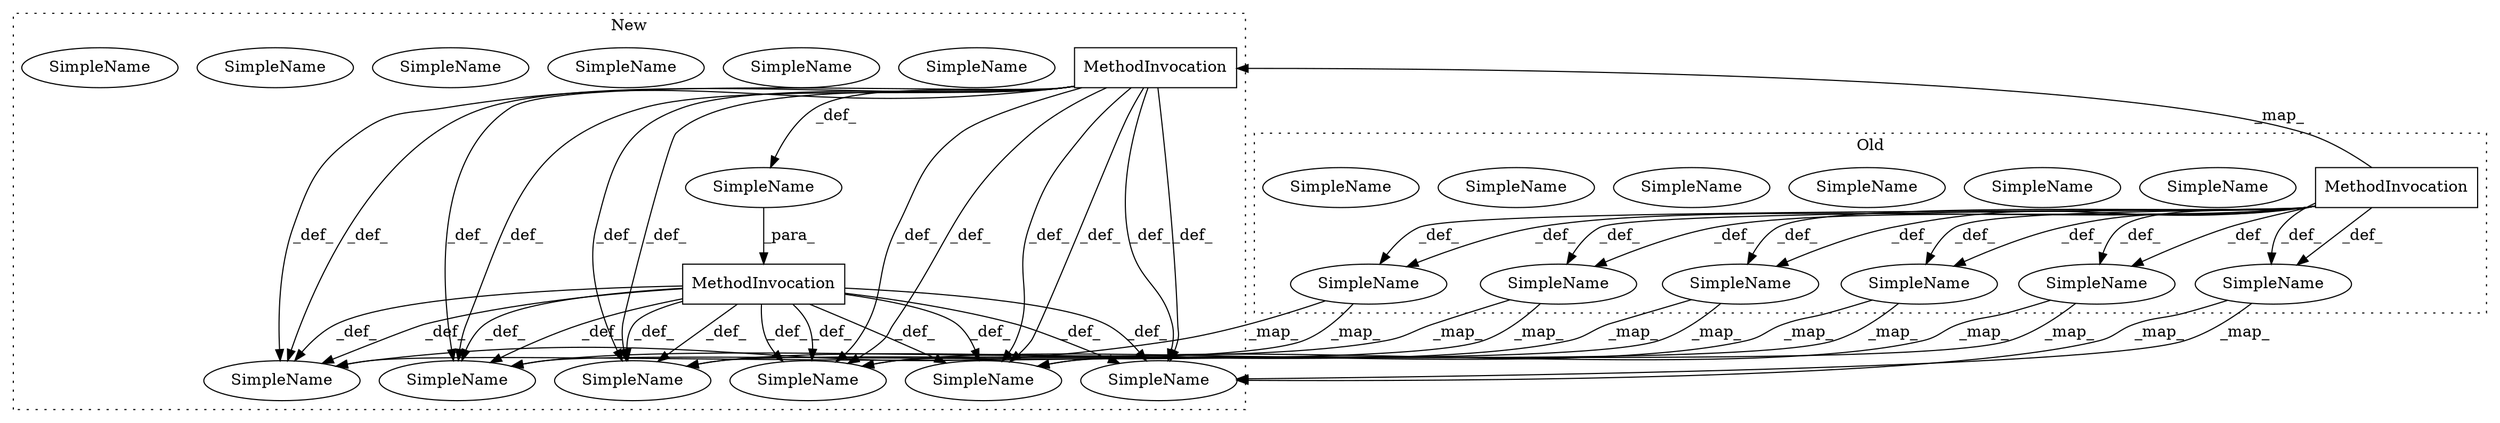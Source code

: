 digraph G {
subgraph cluster0 {
2 [label="MethodInvocation" a="32" s="1285" l="23" shape="box"];
4 [label="SimpleName" a="42" s="1534" l="10" shape="ellipse"];
5 [label="SimpleName" a="42" s="1004" l="6" shape="ellipse"];
10 [label="SimpleName" a="42" s="1620" l="15" shape="ellipse"];
11 [label="SimpleName" a="42" s="1534" l="10" shape="ellipse"];
13 [label="SimpleName" a="42" s="1724" l="5" shape="ellipse"];
14 [label="SimpleName" a="42" s="1407" l="5" shape="ellipse"];
15 [label="SimpleName" a="42" s="1724" l="5" shape="ellipse"];
16 [label="SimpleName" a="42" s="1407" l="5" shape="ellipse"];
25 [label="SimpleName" a="42" s="1620" l="15" shape="ellipse"];
26 [label="SimpleName" a="42" s="1004" l="6" shape="ellipse"];
27 [label="SimpleName" a="42" s="1797" l="2" shape="ellipse"];
28 [label="SimpleName" a="42" s="1797" l="2" shape="ellipse"];
label = "Old";
style="dotted";
}
subgraph cluster1 {
1 [label="MethodInvocation" a="32" s="1382" l="23" shape="box"];
3 [label="MethodInvocation" a="32" s="1365,1405" l="17,1" shape="box"];
6 [label="SimpleName" a="42" s="1822" l="5" shape="ellipse"];
7 [label="SimpleName" a="42" s="1632" l="10" shape="ellipse"];
8 [label="SimpleName" a="42" s="1895" l="2" shape="ellipse"];
9 [label="SimpleName" a="42" s="1822" l="5" shape="ellipse"];
12 [label="SimpleName" a="42" s="1632" l="10" shape="ellipse"];
17 [label="SimpleName" a="42" s="1505" l="5" shape="ellipse"];
18 [label="SimpleName" a="42" s="1718" l="15" shape="ellipse"];
19 [label="SimpleName" a="42" s="1505" l="5" shape="ellipse"];
20 [label="SimpleName" a="42" s="1895" l="2" shape="ellipse"];
21 [label="SimpleName" a="42" s="1048" l="6" shape="ellipse"];
22 [label="SimpleName" a="42" s="" l="" shape="ellipse"];
23 [label="SimpleName" a="42" s="1048" l="6" shape="ellipse"];
24 [label="SimpleName" a="42" s="1718" l="15" shape="ellipse"];
label = "New";
style="dotted";
}
1 -> 22 [label="_def_"];
1 -> 7 [label="_def_"];
1 -> 8 [label="_def_"];
1 -> 19 [label="_def_"];
1 -> 7 [label="_def_"];
1 -> 24 [label="_def_"];
1 -> 24 [label="_def_"];
1 -> 6 [label="_def_"];
1 -> 6 [label="_def_"];
1 -> 19 [label="_def_"];
1 -> 21 [label="_def_"];
1 -> 8 [label="_def_"];
1 -> 21 [label="_def_"];
2 -> 16 [label="_def_"];
2 -> 28 [label="_def_"];
2 -> 15 [label="_def_"];
2 -> 4 [label="_def_"];
2 -> 4 [label="_def_"];
2 -> 5 [label="_def_"];
2 -> 16 [label="_def_"];
2 -> 10 [label="_def_"];
2 -> 28 [label="_def_"];
2 -> 5 [label="_def_"];
2 -> 10 [label="_def_"];
2 -> 15 [label="_def_"];
2 -> 1 [label="_map_"];
3 -> 21 [label="_def_"];
3 -> 7 [label="_def_"];
3 -> 24 [label="_def_"];
3 -> 8 [label="_def_"];
3 -> 21 [label="_def_"];
3 -> 6 [label="_def_"];
3 -> 8 [label="_def_"];
3 -> 19 [label="_def_"];
3 -> 6 [label="_def_"];
3 -> 24 [label="_def_"];
3 -> 7 [label="_def_"];
3 -> 19 [label="_def_"];
4 -> 7 [label="_map_"];
4 -> 7 [label="_map_"];
5 -> 21 [label="_map_"];
5 -> 21 [label="_map_"];
10 -> 24 [label="_map_"];
10 -> 24 [label="_map_"];
15 -> 6 [label="_map_"];
15 -> 6 [label="_map_"];
16 -> 19 [label="_map_"];
16 -> 19 [label="_map_"];
22 -> 3 [label="_para_"];
28 -> 8 [label="_map_"];
28 -> 8 [label="_map_"];
}